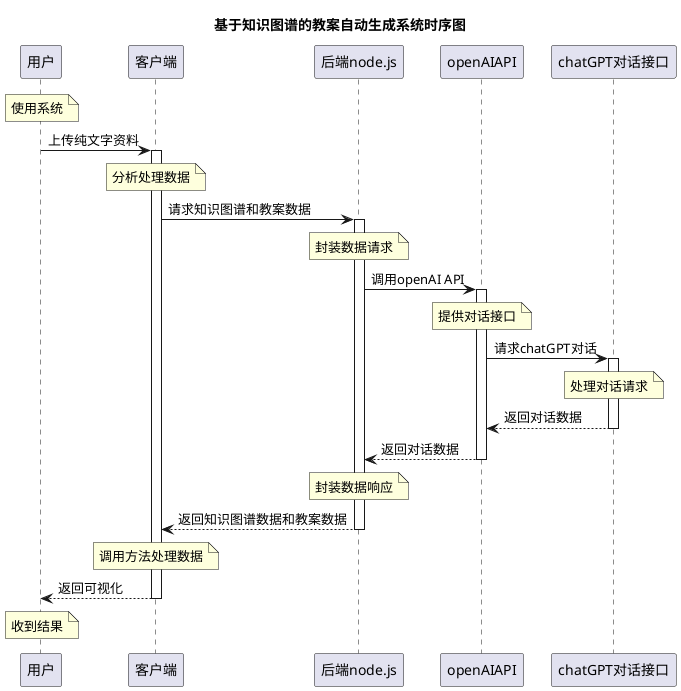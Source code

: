@startuml
title 基于知识图谱的教案自动生成系统时序图
participant 用户 as user
participant 客户端 as client
participant "后端node.js" as server
participant openAIAPI as API
participant "chatGPT对话接口" as chatGPT

note over user: 使用系统
user->client: 上传纯文字资料
activate client
note over client: 分析处理数据
client->server: 请求知识图谱和教案数据
activate server
note over server: 封装数据请求
server->API: 调用openAI API
activate API
note over API: 提供对话接口
API->chatGPT: 请求chatGPT对话


activate chatGPT
note over chatGPT: 处理对话请求
chatGPT-->API: 返回对话数据
deactivate chatGPT
API-->server: 返回对话数据
deactivate API
note over server: 封装数据响应
server-->client: 返回知识图谱数据和教案数据
deactivate server
note over client: 调用方法处理数据
client-->user: 返回可视化
deactivate client
note over user: 收到结果

@enduml